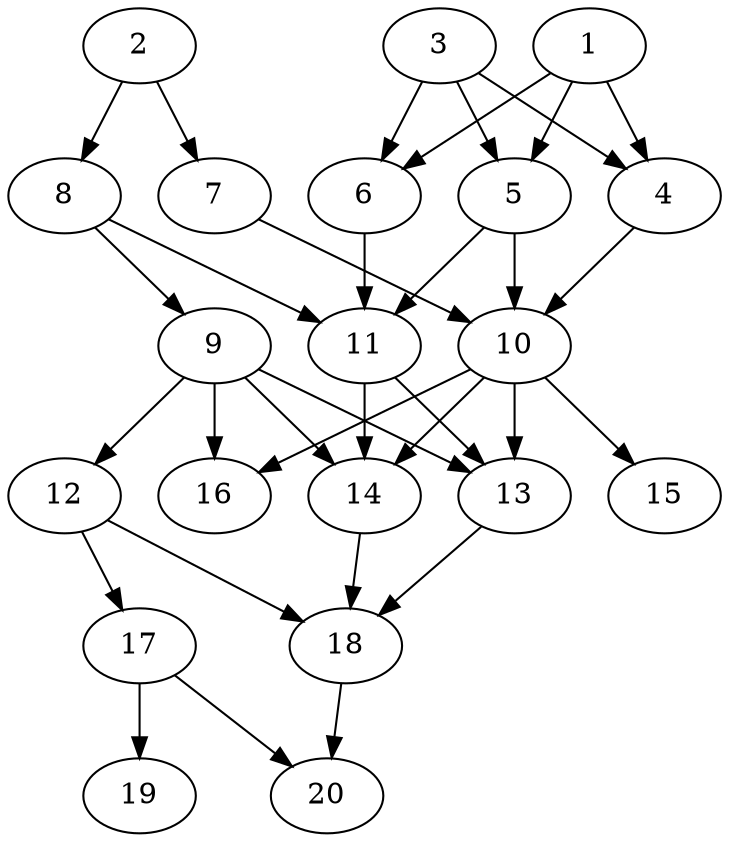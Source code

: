 // DAG automatically generated by daggen at Tue Jul 23 14:27:02 2019
// ./daggen --dot -n 20 --ccr 0.4 --fat 0.5 --regular 0.5 --density 0.7 --mindata 5242880 --maxdata 52428800 
digraph G {
  1 [size="16768000", alpha="0.07", expect_size="6707200"] 
  1 -> 4 [size ="6707200"]
  1 -> 5 [size ="6707200"]
  1 -> 6 [size ="6707200"]
  2 [size="27066880", alpha="0.02", expect_size="10826752"] 
  2 -> 7 [size ="10826752"]
  2 -> 8 [size ="10826752"]
  3 [size="72824320", alpha="0.20", expect_size="29129728"] 
  3 -> 4 [size ="29129728"]
  3 -> 5 [size ="29129728"]
  3 -> 6 [size ="29129728"]
  4 [size="20631040", alpha="0.17", expect_size="8252416"] 
  4 -> 10 [size ="8252416"]
  5 [size="64757760", alpha="0.16", expect_size="25903104"] 
  5 -> 10 [size ="25903104"]
  5 -> 11 [size ="25903104"]
  6 [size="86568960", alpha="0.06", expect_size="34627584"] 
  6 -> 11 [size ="34627584"]
  7 [size="76280320", alpha="0.20", expect_size="30512128"] 
  7 -> 10 [size ="30512128"]
  8 [size="22246400", alpha="0.03", expect_size="8898560"] 
  8 -> 9 [size ="8898560"]
  8 -> 11 [size ="8898560"]
  9 [size="69959680", alpha="0.00", expect_size="27983872"] 
  9 -> 12 [size ="27983872"]
  9 -> 13 [size ="27983872"]
  9 -> 14 [size ="27983872"]
  9 -> 16 [size ="27983872"]
  10 [size="99955200", alpha="0.02", expect_size="39982080"] 
  10 -> 13 [size ="39982080"]
  10 -> 14 [size ="39982080"]
  10 -> 15 [size ="39982080"]
  10 -> 16 [size ="39982080"]
  11 [size="25702400", alpha="0.05", expect_size="10280960"] 
  11 -> 13 [size ="10280960"]
  11 -> 14 [size ="10280960"]
  12 [size="69245440", alpha="0.05", expect_size="27698176"] 
  12 -> 17 [size ="27698176"]
  12 -> 18 [size ="27698176"]
  13 [size="78318080", alpha="0.12", expect_size="31327232"] 
  13 -> 18 [size ="31327232"]
  14 [size="76085760", alpha="0.05", expect_size="30434304"] 
  14 -> 18 [size ="30434304"]
  15 [size="56366080", alpha="0.15", expect_size="22546432"] 
  16 [size="34022400", alpha="0.12", expect_size="13608960"] 
  17 [size="66944000", alpha="0.04", expect_size="26777600"] 
  17 -> 19 [size ="26777600"]
  17 -> 20 [size ="26777600"]
  18 [size="64409600", alpha="0.03", expect_size="25763840"] 
  18 -> 20 [size ="25763840"]
  19 [size="82854400", alpha="0.09", expect_size="33141760"] 
  20 [size="85263360", alpha="0.12", expect_size="34105344"] 
}

